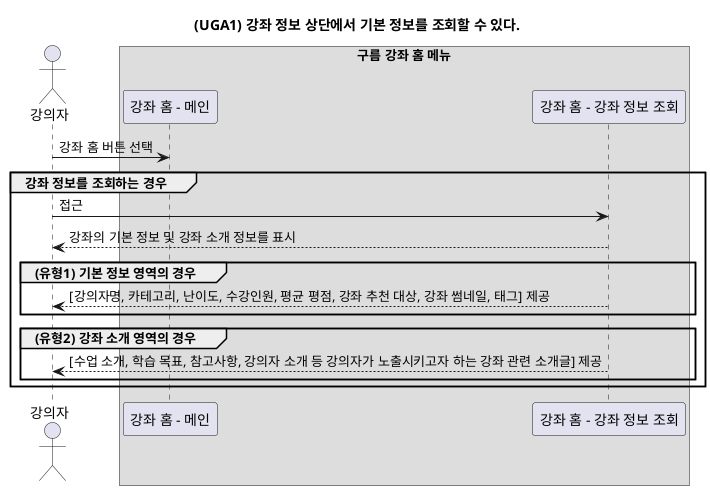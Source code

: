 @startuml

title (UGA1) 강좌 정보 상단에서 기본 정보를 조회할 수 있다.

actor "강의자"

box "구름 강좌 홈 메뉴"
participant "강좌 홈 - 메인"
participant "강좌 홈 - 강좌 정보 조회"
endbox

"강의자" -> "강좌 홈 - 메인" : 강좌 홈 버튼 선택

group 강좌 정보를 조회하는 경우
"강의자" -> "강좌 홈 - 강좌 정보 조회" : 접근
"강좌 홈 - 강좌 정보 조회" --> "강의자" : 강좌의 기본 정보 및 강좌 소개 정보를 표시

group (유형1) 기본 정보 영역의 경우
"강좌 홈 - 강좌 정보 조회" --> "강의자" : [강의자명, 카테고리, 난이도, 수강인원, 평균 평점, 강좌 추천 대상, 강좌 썸네일, 태그] 제공
end

group (유형2) 강좌 소개 영역의 경우
"강좌 홈 - 강좌 정보 조회" --> "강의자" : [수업 소개, 학습 목표, 참고사항, 강의자 소개 등 강의자가 노출시키고자 하는 강좌 관련 소개글] 제공
end
end

@enduml